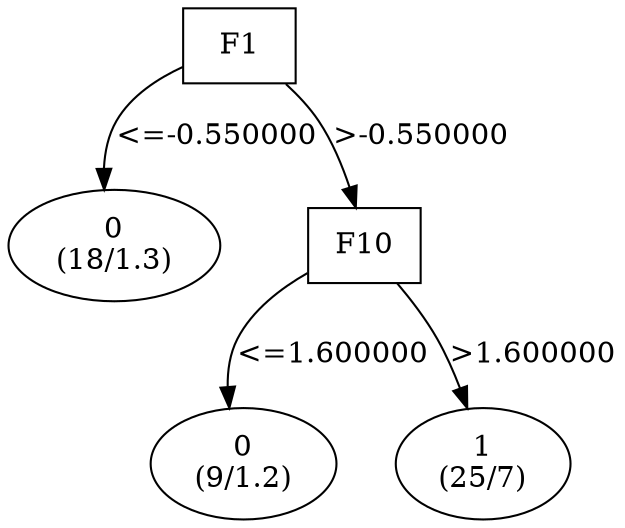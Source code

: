 digraph YaDT {
n0 [ shape=box, label="F1\n"]
n0 -> n1 [label="<=-0.550000"]
n1 [ shape=ellipse, label="0\n(18/1.3)"]
n0 -> n2 [label=">-0.550000"]
n2 [ shape=box, label="F10\n"]
n2 -> n3 [label="<=1.600000"]
n3 [ shape=ellipse, label="0\n(9/1.2)"]
n2 -> n4 [label=">1.600000"]
n4 [ shape=ellipse, label="1\n(25/7)"]
}

